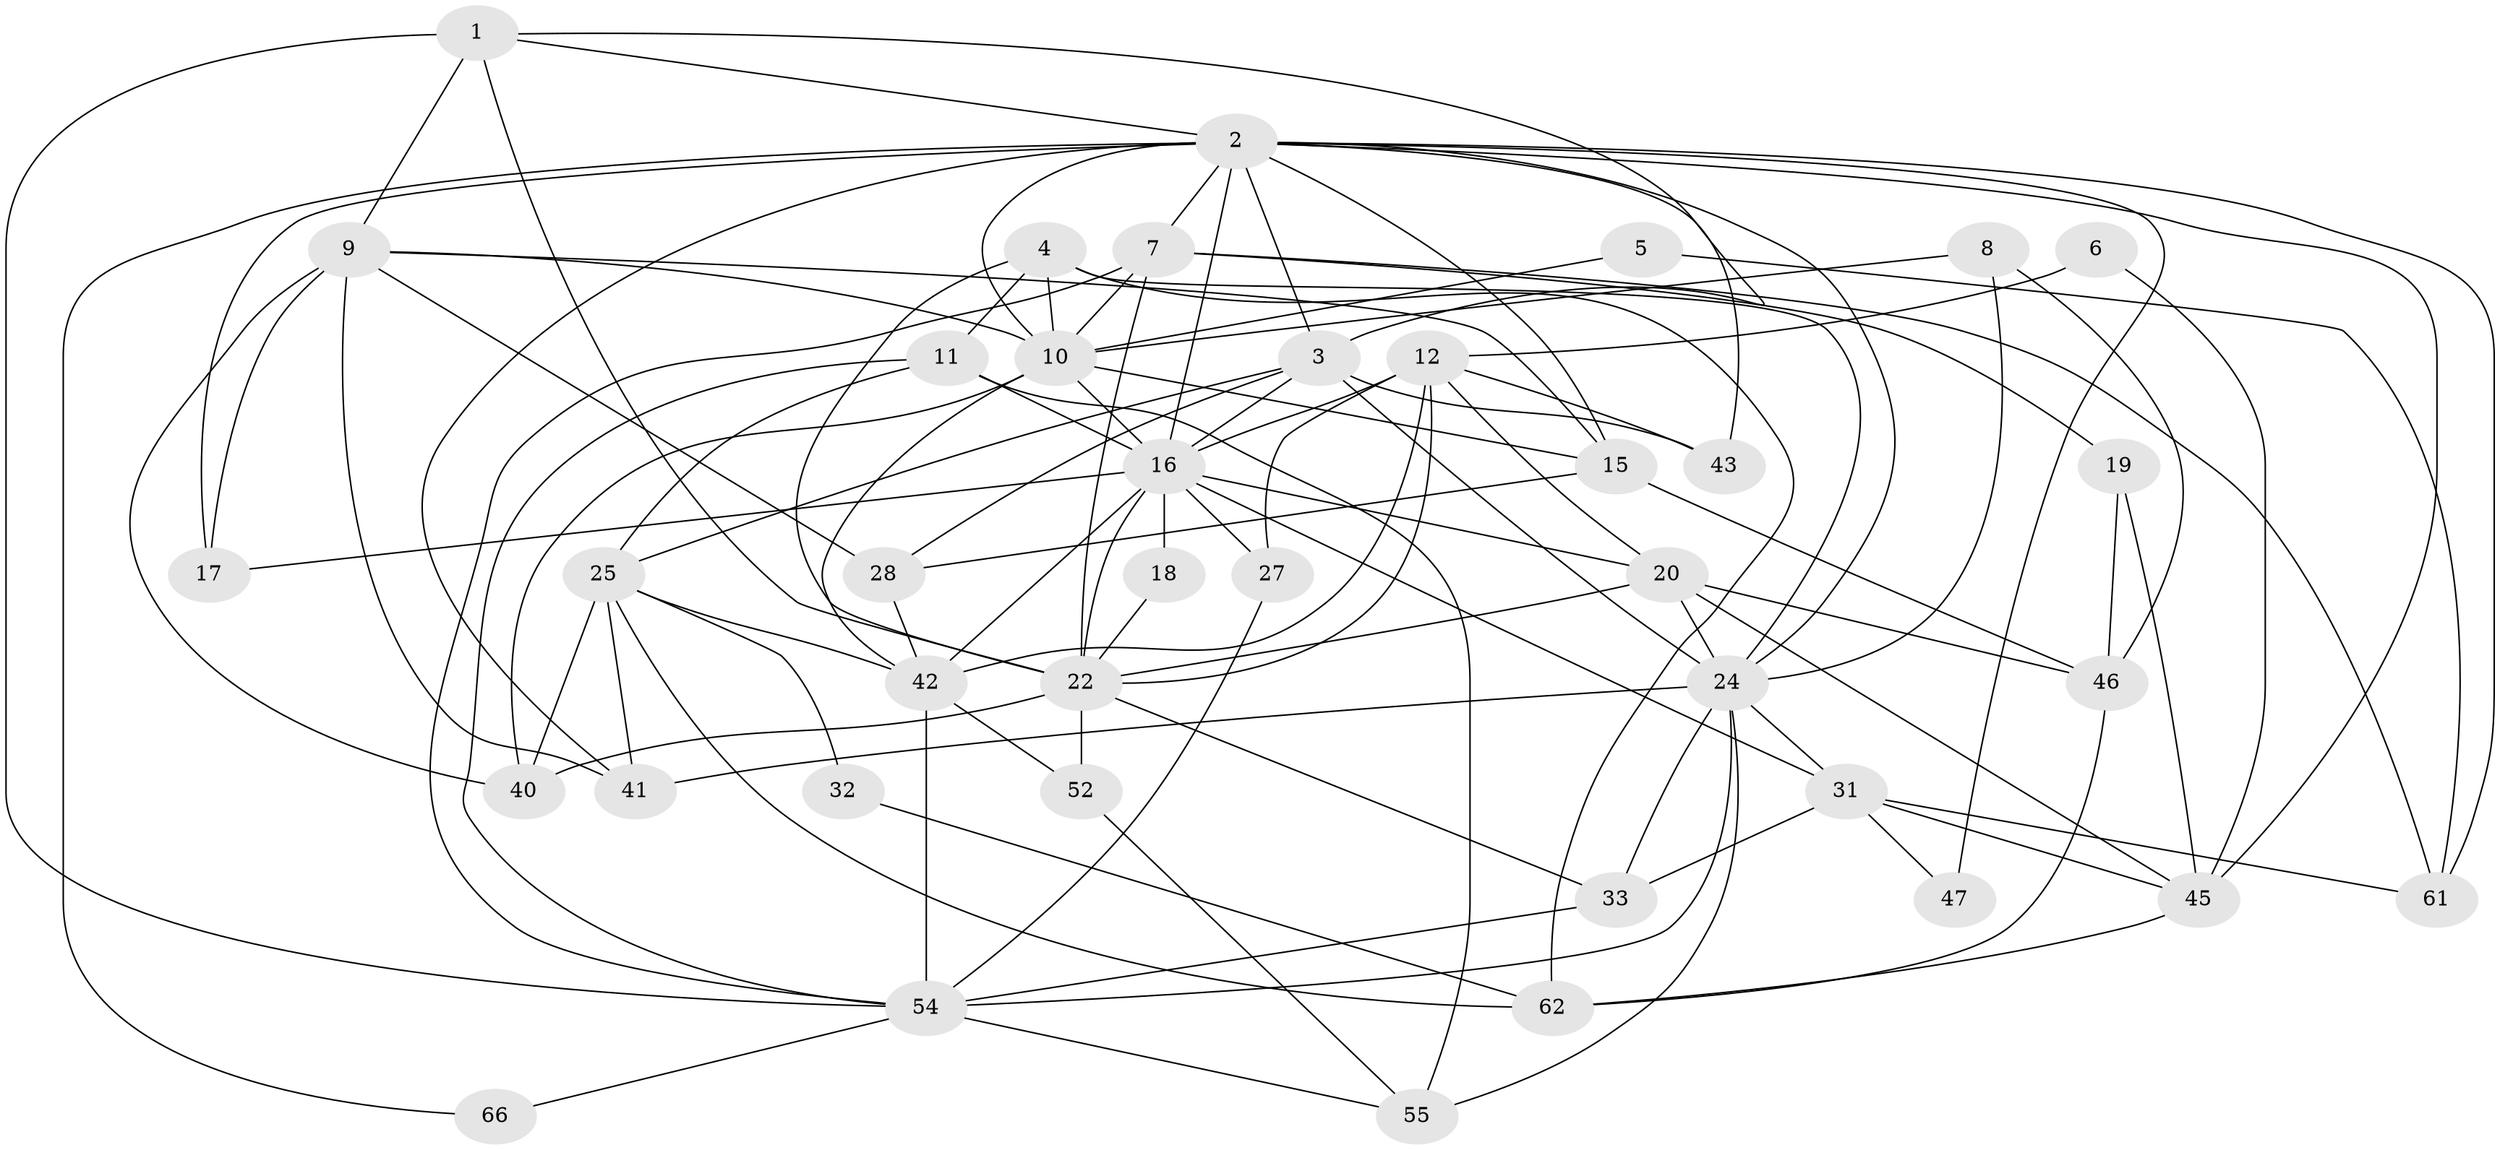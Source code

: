 // original degree distribution, {6: 0.1282051282051282, 4: 0.28205128205128205, 2: 0.1794871794871795, 3: 0.19230769230769232, 7: 0.01282051282051282, 5: 0.19230769230769232, 9: 0.01282051282051282}
// Generated by graph-tools (version 1.1) at 2025/14/03/09/25 04:14:59]
// undirected, 39 vertices, 104 edges
graph export_dot {
graph [start="1"]
  node [color=gray90,style=filled];
  1;
  2 [super="+13"];
  3 [super="+44"];
  4 [super="+76"];
  5;
  6;
  7 [super="+65"];
  8;
  9 [super="+14"];
  10 [super="+56+36"];
  11 [super="+23"];
  12 [super="+21"];
  15;
  16 [super="+29+50"];
  17;
  18;
  19;
  20 [super="+49"];
  22 [super="+39+30+68"];
  24 [super="+34+63"];
  25 [super="+67+59"];
  27;
  28 [super="+74"];
  31 [super="+35"];
  32;
  33;
  40 [super="+73"];
  41;
  42 [super="+70+75"];
  43;
  45 [super="+58+69"];
  46;
  47;
  52;
  54 [super="+72"];
  55;
  61;
  62;
  66;
  1 -- 9 [weight=2];
  1 -- 3;
  1 -- 54;
  1 -- 2;
  1 -- 22;
  2 -- 17;
  2 -- 16 [weight=3];
  2 -- 61 [weight=2];
  2 -- 10 [weight=2];
  2 -- 3;
  2 -- 66;
  2 -- 7;
  2 -- 41;
  2 -- 43 [weight=2];
  2 -- 45;
  2 -- 47;
  2 -- 15;
  2 -- 24;
  3 -- 24;
  3 -- 16;
  3 -- 43;
  3 -- 28;
  3 -- 25;
  4 -- 24;
  4 -- 62;
  4 -- 10;
  4 -- 11;
  4 -- 22;
  5 -- 61;
  5 -- 10;
  6 -- 12;
  6 -- 45;
  7 -- 19 [weight=2];
  7 -- 10;
  7 -- 22;
  7 -- 54;
  7 -- 61;
  8 -- 46;
  8 -- 24;
  8 -- 10;
  9 -- 15;
  9 -- 17;
  9 -- 28 [weight=2];
  9 -- 40;
  9 -- 10;
  9 -- 41;
  10 -- 42;
  10 -- 16 [weight=2];
  10 -- 40;
  10 -- 15;
  11 -- 55;
  11 -- 16;
  11 -- 25;
  11 -- 54;
  12 -- 43;
  12 -- 27;
  12 -- 22;
  12 -- 20;
  12 -- 16;
  12 -- 42;
  15 -- 46;
  15 -- 28;
  16 -- 18;
  16 -- 27;
  16 -- 42;
  16 -- 20;
  16 -- 17;
  16 -- 22;
  16 -- 31;
  18 -- 22;
  19 -- 46;
  19 -- 45;
  20 -- 46;
  20 -- 24;
  20 -- 45;
  20 -- 22;
  22 -- 40;
  22 -- 33;
  22 -- 52;
  24 -- 54;
  24 -- 41;
  24 -- 33;
  24 -- 55;
  24 -- 31;
  25 -- 42;
  25 -- 32;
  25 -- 62;
  25 -- 40;
  25 -- 41 [weight=2];
  27 -- 54;
  28 -- 42;
  31 -- 33;
  31 -- 61;
  31 -- 47;
  31 -- 45;
  32 -- 62;
  33 -- 54;
  42 -- 54;
  42 -- 52;
  45 -- 62;
  46 -- 62;
  52 -- 55;
  54 -- 66;
  54 -- 55;
}
